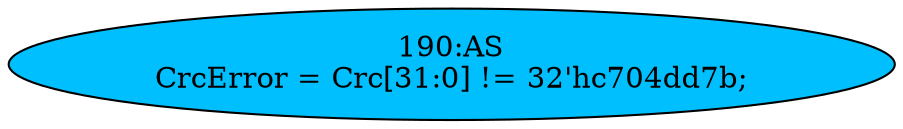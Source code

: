strict digraph "" {
	node [label="\N"];
	"190:AS"	 [ast="<pyverilog.vparser.ast.Assign object at 0x7f415c24c090>",
		def_var="['CrcError']",
		fillcolor=deepskyblue,
		label="190:AS
CrcError = Crc[31:0] != 32'hc704dd7b;",
		statements="[]",
		style=filled,
		typ=Assign,
		use_var="['Crc']"];
}
